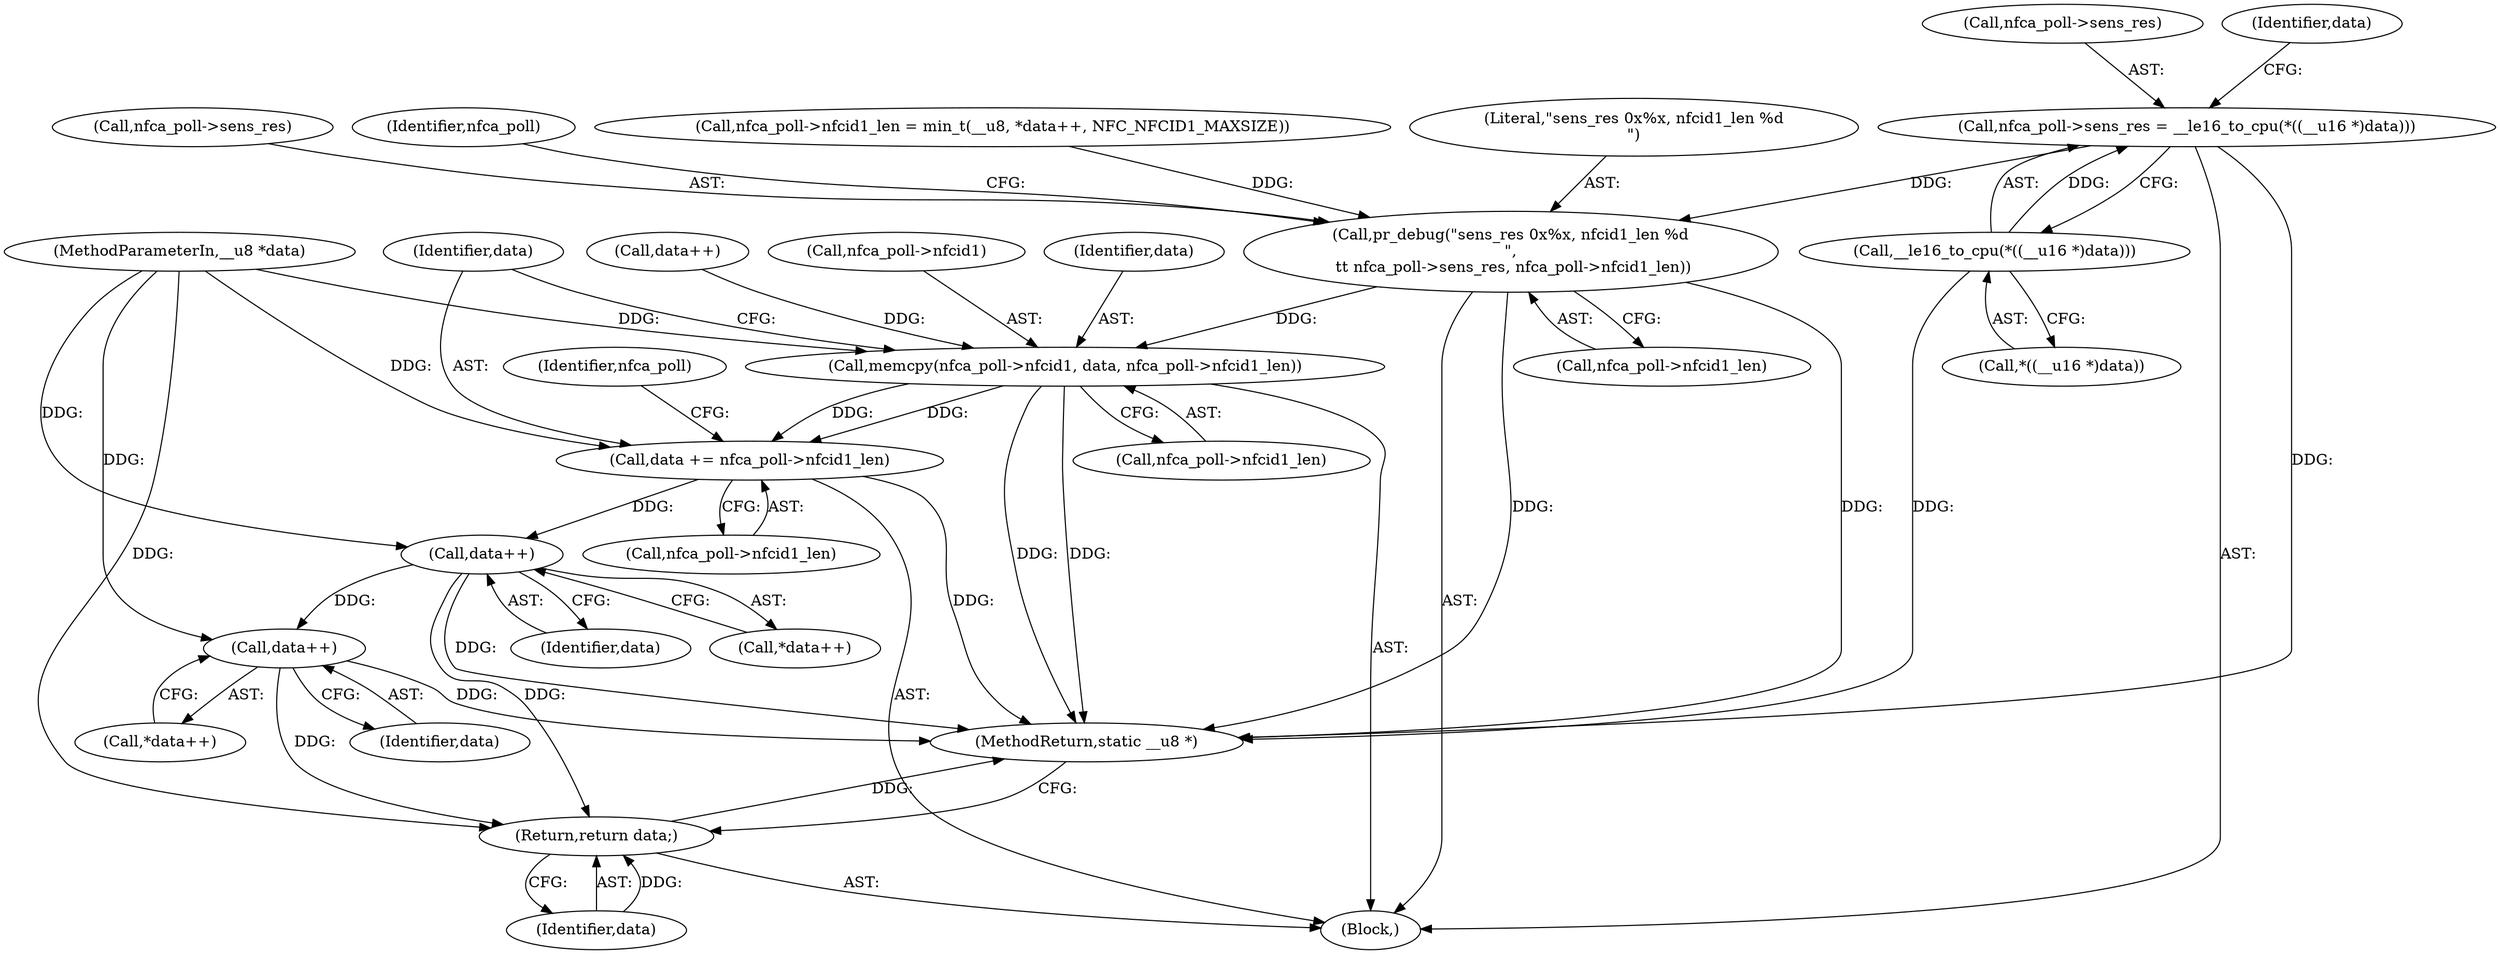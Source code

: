 digraph "0_linux_67de956ff5dc1d4f321e16cfbd63f5be3b691b43_0@pointer" {
"1000105" [label="(Call,nfca_poll->sens_res = __le16_to_cpu(*((__u16 *)data)))"];
"1000109" [label="(Call,__le16_to_cpu(*((__u16 *)data)))"];
"1000127" [label="(Call,pr_debug(\"sens_res 0x%x, nfcid1_len %d\n\",\n \t\t nfca_poll->sens_res, nfca_poll->nfcid1_len))"];
"1000135" [label="(Call,memcpy(nfca_poll->nfcid1, data, nfca_poll->nfcid1_len))"];
"1000143" [label="(Call,data += nfca_poll->nfcid1_len)"];
"1000153" [label="(Call,data++)"];
"1000166" [label="(Call,data++)"];
"1000176" [label="(Return,return data;)"];
"1000104" [label="(Block,)"];
"1000153" [label="(Call,data++)"];
"1000110" [label="(Call,*((__u16 *)data))"];
"1000124" [label="(Call,data++)"];
"1000178" [label="(MethodReturn,static __u8 *)"];
"1000145" [label="(Call,nfca_poll->nfcid1_len)"];
"1000132" [label="(Call,nfca_poll->nfcid1_len)"];
"1000106" [label="(Call,nfca_poll->sens_res)"];
"1000177" [label="(Identifier,data)"];
"1000103" [label="(MethodParameterIn,__u8 *data)"];
"1000105" [label="(Call,nfca_poll->sens_res = __le16_to_cpu(*((__u16 *)data)))"];
"1000115" [label="(Identifier,data)"];
"1000140" [label="(Call,nfca_poll->nfcid1_len)"];
"1000129" [label="(Call,nfca_poll->sens_res)"];
"1000176" [label="(Return,return data;)"];
"1000137" [label="(Identifier,nfca_poll)"];
"1000135" [label="(Call,memcpy(nfca_poll->nfcid1, data, nfca_poll->nfcid1_len))"];
"1000150" [label="(Identifier,nfca_poll)"];
"1000136" [label="(Call,nfca_poll->nfcid1)"];
"1000144" [label="(Identifier,data)"];
"1000139" [label="(Identifier,data)"];
"1000117" [label="(Call,nfca_poll->nfcid1_len = min_t(__u8, *data++, NFC_NFCID1_MAXSIZE))"];
"1000127" [label="(Call,pr_debug(\"sens_res 0x%x, nfcid1_len %d\n\",\n \t\t nfca_poll->sens_res, nfca_poll->nfcid1_len))"];
"1000109" [label="(Call,__le16_to_cpu(*((__u16 *)data)))"];
"1000154" [label="(Identifier,data)"];
"1000152" [label="(Call,*data++)"];
"1000166" [label="(Call,data++)"];
"1000165" [label="(Call,*data++)"];
"1000143" [label="(Call,data += nfca_poll->nfcid1_len)"];
"1000128" [label="(Literal,\"sens_res 0x%x, nfcid1_len %d\n\")"];
"1000167" [label="(Identifier,data)"];
"1000105" -> "1000104"  [label="AST: "];
"1000105" -> "1000109"  [label="CFG: "];
"1000106" -> "1000105"  [label="AST: "];
"1000109" -> "1000105"  [label="AST: "];
"1000115" -> "1000105"  [label="CFG: "];
"1000105" -> "1000178"  [label="DDG: "];
"1000109" -> "1000105"  [label="DDG: "];
"1000105" -> "1000127"  [label="DDG: "];
"1000109" -> "1000110"  [label="CFG: "];
"1000110" -> "1000109"  [label="AST: "];
"1000109" -> "1000178"  [label="DDG: "];
"1000127" -> "1000104"  [label="AST: "];
"1000127" -> "1000132"  [label="CFG: "];
"1000128" -> "1000127"  [label="AST: "];
"1000129" -> "1000127"  [label="AST: "];
"1000132" -> "1000127"  [label="AST: "];
"1000137" -> "1000127"  [label="CFG: "];
"1000127" -> "1000178"  [label="DDG: "];
"1000127" -> "1000178"  [label="DDG: "];
"1000117" -> "1000127"  [label="DDG: "];
"1000127" -> "1000135"  [label="DDG: "];
"1000135" -> "1000104"  [label="AST: "];
"1000135" -> "1000140"  [label="CFG: "];
"1000136" -> "1000135"  [label="AST: "];
"1000139" -> "1000135"  [label="AST: "];
"1000140" -> "1000135"  [label="AST: "];
"1000144" -> "1000135"  [label="CFG: "];
"1000135" -> "1000178"  [label="DDG: "];
"1000135" -> "1000178"  [label="DDG: "];
"1000124" -> "1000135"  [label="DDG: "];
"1000103" -> "1000135"  [label="DDG: "];
"1000135" -> "1000143"  [label="DDG: "];
"1000135" -> "1000143"  [label="DDG: "];
"1000143" -> "1000104"  [label="AST: "];
"1000143" -> "1000145"  [label="CFG: "];
"1000144" -> "1000143"  [label="AST: "];
"1000145" -> "1000143"  [label="AST: "];
"1000150" -> "1000143"  [label="CFG: "];
"1000143" -> "1000178"  [label="DDG: "];
"1000103" -> "1000143"  [label="DDG: "];
"1000143" -> "1000153"  [label="DDG: "];
"1000153" -> "1000152"  [label="AST: "];
"1000153" -> "1000154"  [label="CFG: "];
"1000154" -> "1000153"  [label="AST: "];
"1000152" -> "1000153"  [label="CFG: "];
"1000153" -> "1000178"  [label="DDG: "];
"1000103" -> "1000153"  [label="DDG: "];
"1000153" -> "1000166"  [label="DDG: "];
"1000153" -> "1000176"  [label="DDG: "];
"1000166" -> "1000165"  [label="AST: "];
"1000166" -> "1000167"  [label="CFG: "];
"1000167" -> "1000166"  [label="AST: "];
"1000165" -> "1000166"  [label="CFG: "];
"1000166" -> "1000178"  [label="DDG: "];
"1000103" -> "1000166"  [label="DDG: "];
"1000166" -> "1000176"  [label="DDG: "];
"1000176" -> "1000104"  [label="AST: "];
"1000176" -> "1000177"  [label="CFG: "];
"1000177" -> "1000176"  [label="AST: "];
"1000178" -> "1000176"  [label="CFG: "];
"1000176" -> "1000178"  [label="DDG: "];
"1000177" -> "1000176"  [label="DDG: "];
"1000103" -> "1000176"  [label="DDG: "];
}
